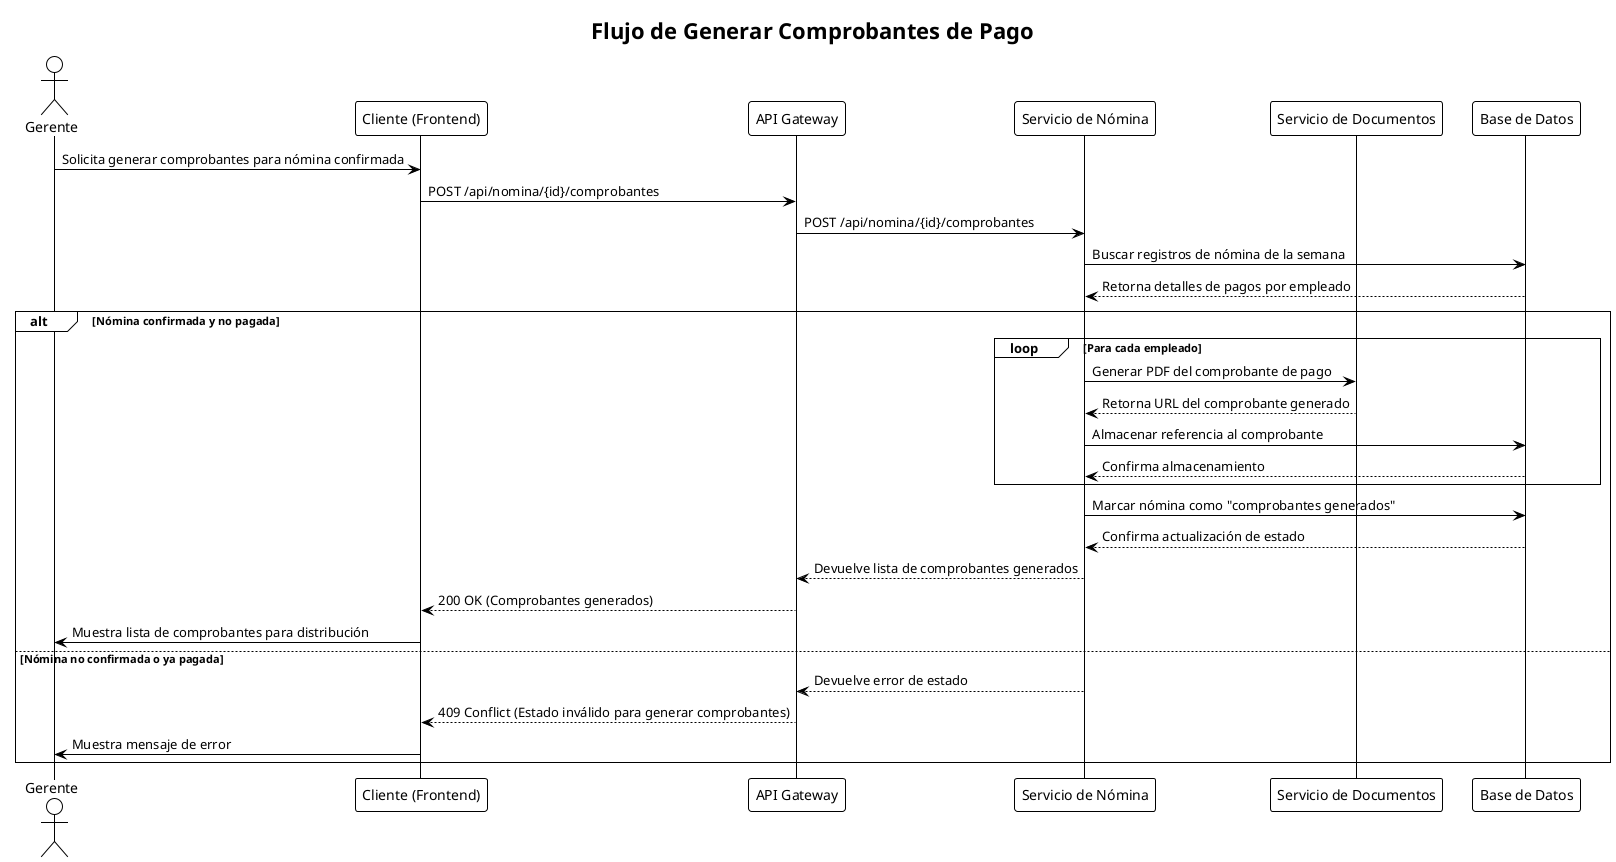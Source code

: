 @startuml sequence_generar_comprobantes
!theme plain

title "Flujo de Generar Comprobantes de Pago"

actor Gerente
participant "Cliente (Frontend)" as Cliente
participant "API Gateway" as Gateway
participant "Servicio de Nómina" as NominaService
participant "Servicio de Documentos" as DocumentService
participant "Base de Datos" as DB

Gerente -> Cliente: Solicita generar comprobantes para nómina confirmada
Cliente -> Gateway: POST /api/nomina/{id}/comprobantes
Gateway -> NominaService: POST /api/nomina/{id}/comprobantes

NominaService -> DB: Buscar registros de nómina de la semana
DB --> NominaService: Retorna detalles de pagos por empleado

alt Nómina confirmada y no pagada
    loop Para cada empleado
        NominaService -> DocumentService: Generar PDF del comprobante de pago
        DocumentService --> NominaService: Retorna URL del comprobante generado
        NominaService -> DB: Almacenar referencia al comprobante
        DB --> NominaService: Confirma almacenamiento
    end
    
    NominaService -> DB: Marcar nómina como "comprobantes generados"
    DB --> NominaService: Confirma actualización de estado
    NominaService --> Gateway: Devuelve lista de comprobantes generados
    Gateway --> Cliente: 200 OK (Comprobantes generados)
    Cliente -> Gerente: Muestra lista de comprobantes para distribución
else Nómina no confirmada o ya pagada
    NominaService --> Gateway: Devuelve error de estado
    Gateway --> Cliente: 409 Conflict (Estado inválido para generar comprobantes)
    Cliente -> Gerente: Muestra mensaje de error
end

@enduml
